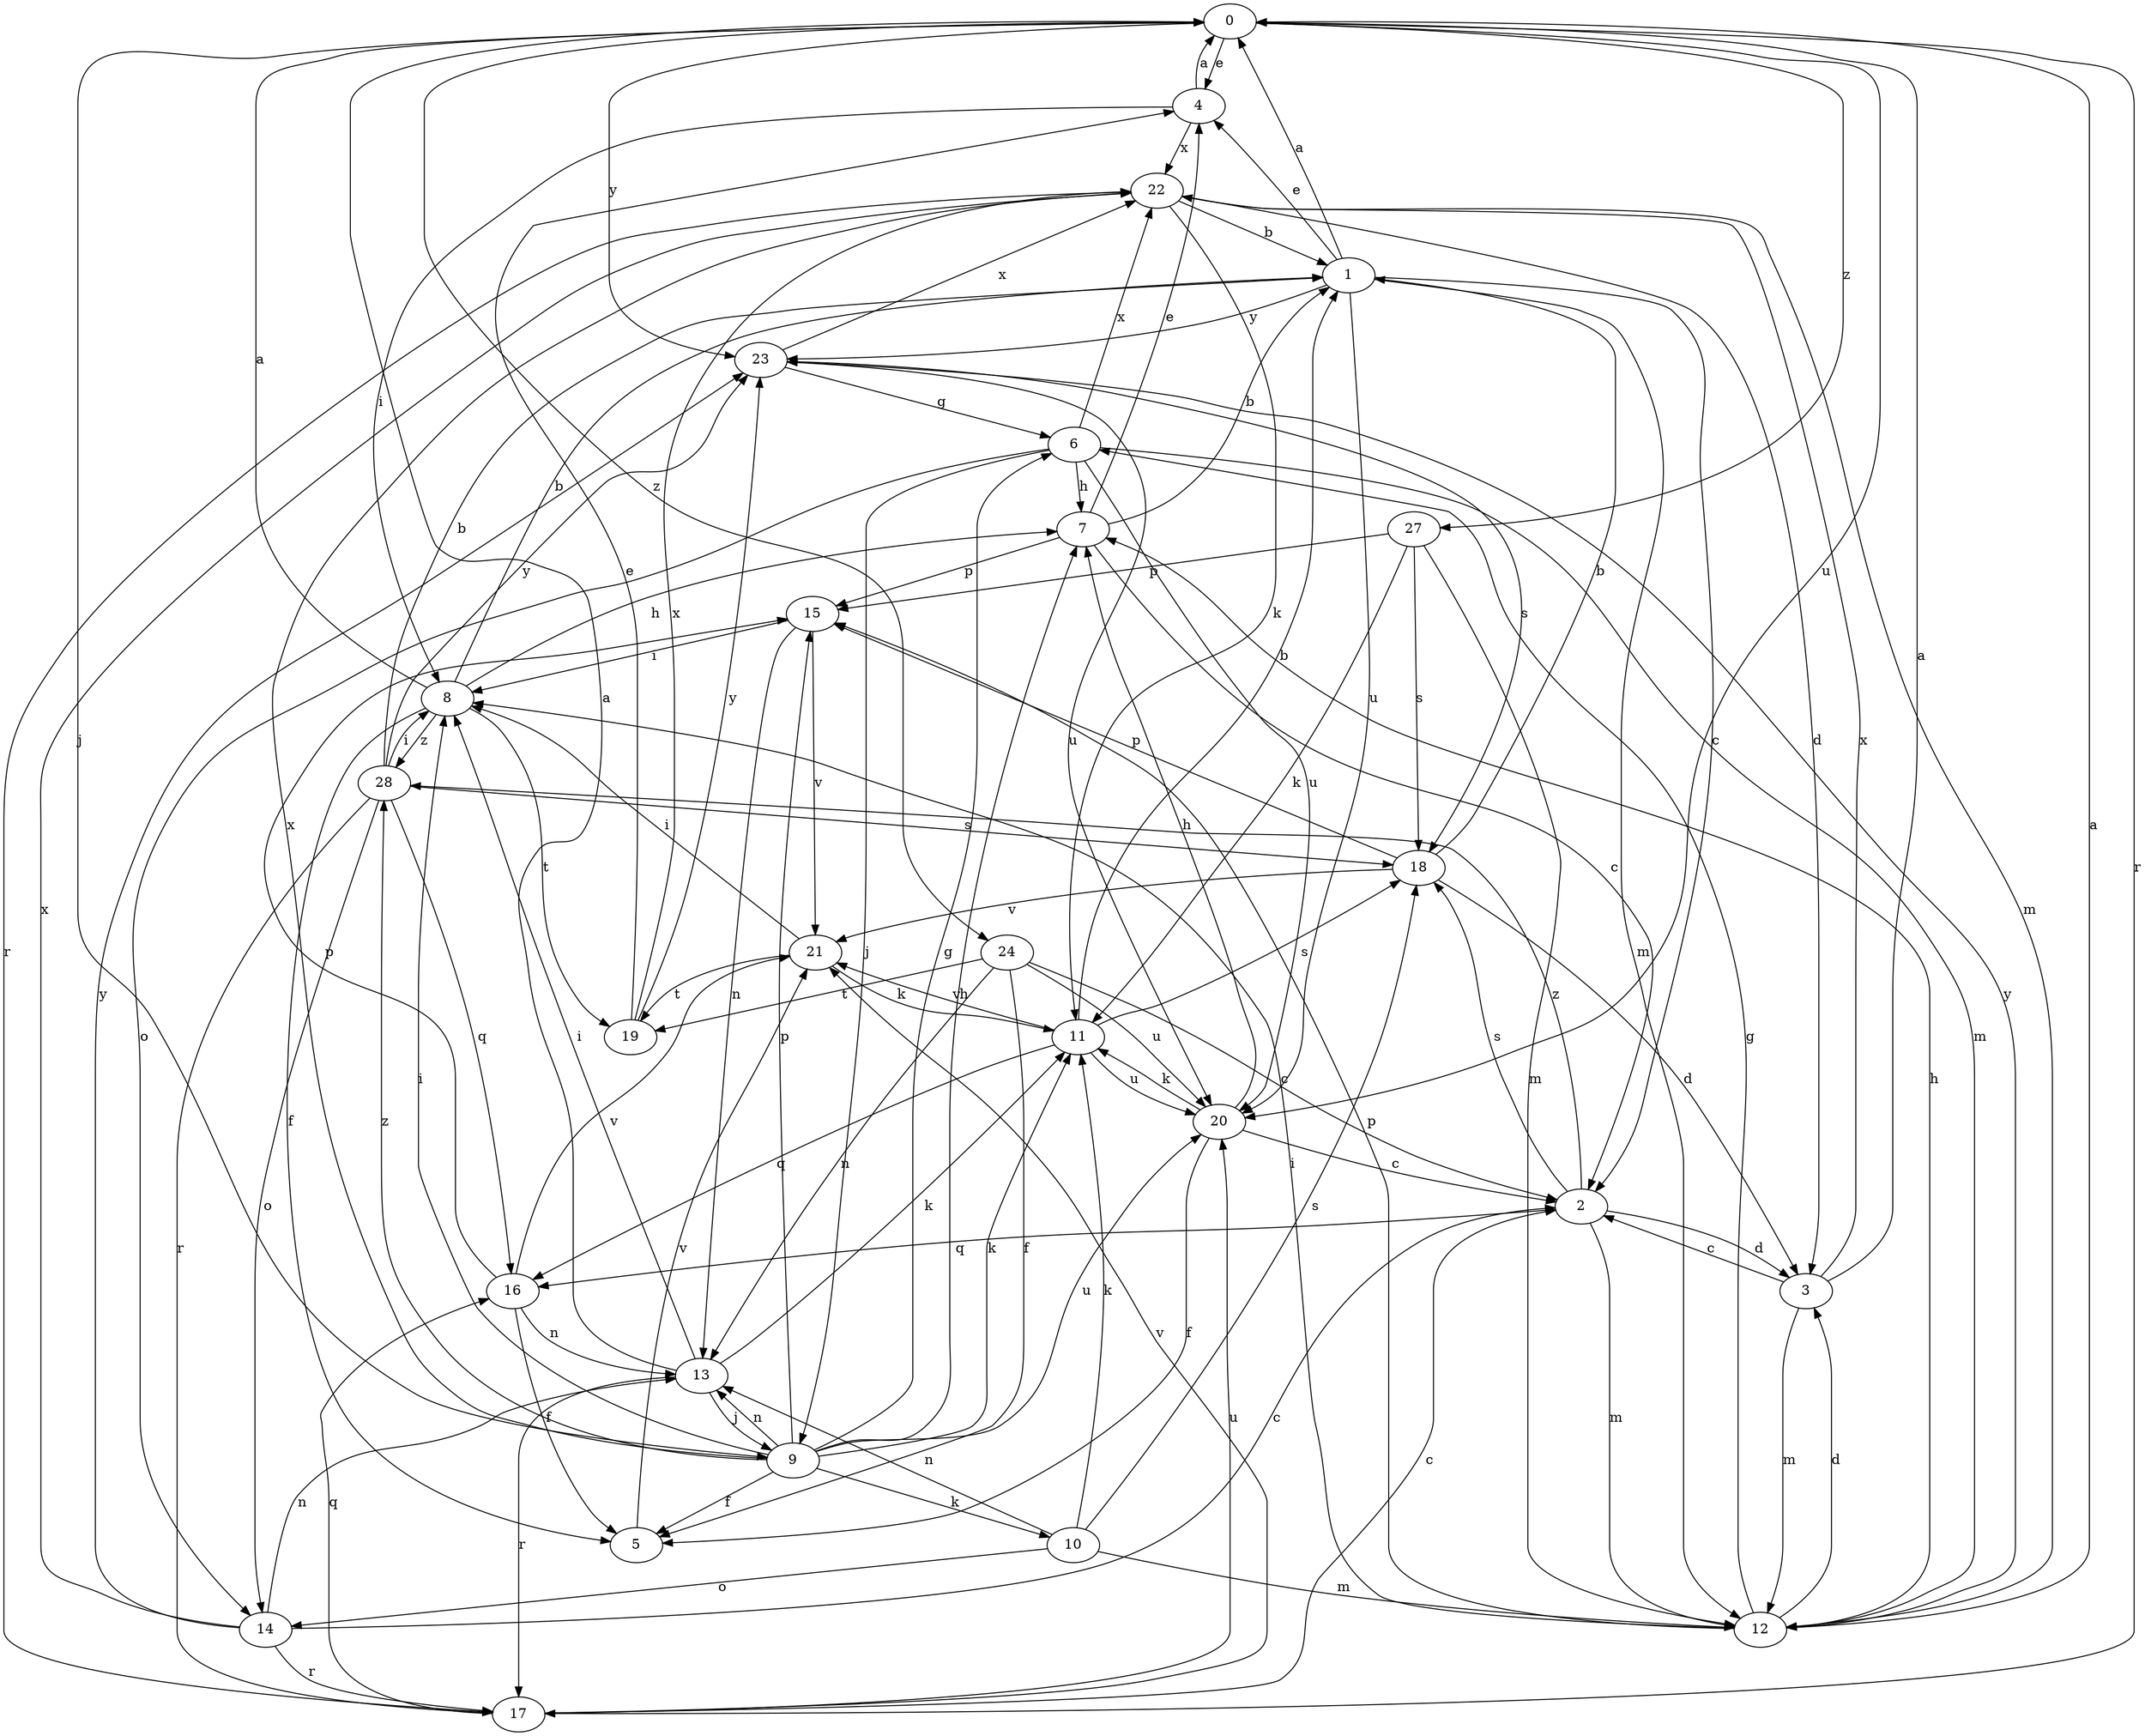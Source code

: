 strict digraph  {
0;
1;
2;
3;
4;
5;
6;
7;
8;
9;
10;
11;
12;
13;
14;
15;
16;
17;
18;
19;
20;
21;
22;
23;
24;
27;
28;
0 -> 4  [label=e];
0 -> 9  [label=j];
0 -> 17  [label=r];
0 -> 20  [label=u];
0 -> 23  [label=y];
0 -> 24  [label=z];
0 -> 27  [label=z];
1 -> 0  [label=a];
1 -> 2  [label=c];
1 -> 4  [label=e];
1 -> 12  [label=m];
1 -> 20  [label=u];
1 -> 23  [label=y];
2 -> 3  [label=d];
2 -> 12  [label=m];
2 -> 16  [label=q];
2 -> 18  [label=s];
2 -> 28  [label=z];
3 -> 0  [label=a];
3 -> 2  [label=c];
3 -> 12  [label=m];
3 -> 22  [label=x];
4 -> 0  [label=a];
4 -> 8  [label=i];
4 -> 22  [label=x];
5 -> 21  [label=v];
6 -> 7  [label=h];
6 -> 9  [label=j];
6 -> 12  [label=m];
6 -> 14  [label=o];
6 -> 20  [label=u];
6 -> 22  [label=x];
7 -> 1  [label=b];
7 -> 2  [label=c];
7 -> 4  [label=e];
7 -> 15  [label=p];
8 -> 0  [label=a];
8 -> 1  [label=b];
8 -> 5  [label=f];
8 -> 7  [label=h];
8 -> 19  [label=t];
8 -> 28  [label=z];
9 -> 5  [label=f];
9 -> 6  [label=g];
9 -> 7  [label=h];
9 -> 8  [label=i];
9 -> 10  [label=k];
9 -> 11  [label=k];
9 -> 13  [label=n];
9 -> 15  [label=p];
9 -> 20  [label=u];
9 -> 22  [label=x];
9 -> 28  [label=z];
10 -> 11  [label=k];
10 -> 12  [label=m];
10 -> 13  [label=n];
10 -> 14  [label=o];
10 -> 18  [label=s];
11 -> 1  [label=b];
11 -> 16  [label=q];
11 -> 18  [label=s];
11 -> 20  [label=u];
11 -> 21  [label=v];
12 -> 0  [label=a];
12 -> 3  [label=d];
12 -> 6  [label=g];
12 -> 7  [label=h];
12 -> 8  [label=i];
12 -> 15  [label=p];
12 -> 23  [label=y];
13 -> 0  [label=a];
13 -> 8  [label=i];
13 -> 9  [label=j];
13 -> 11  [label=k];
13 -> 17  [label=r];
14 -> 2  [label=c];
14 -> 13  [label=n];
14 -> 17  [label=r];
14 -> 22  [label=x];
14 -> 23  [label=y];
15 -> 8  [label=i];
15 -> 13  [label=n];
15 -> 21  [label=v];
16 -> 5  [label=f];
16 -> 13  [label=n];
16 -> 15  [label=p];
16 -> 21  [label=v];
17 -> 2  [label=c];
17 -> 16  [label=q];
17 -> 20  [label=u];
17 -> 21  [label=v];
18 -> 1  [label=b];
18 -> 3  [label=d];
18 -> 15  [label=p];
18 -> 21  [label=v];
19 -> 4  [label=e];
19 -> 22  [label=x];
19 -> 23  [label=y];
20 -> 2  [label=c];
20 -> 5  [label=f];
20 -> 7  [label=h];
20 -> 11  [label=k];
21 -> 8  [label=i];
21 -> 11  [label=k];
21 -> 19  [label=t];
22 -> 1  [label=b];
22 -> 3  [label=d];
22 -> 11  [label=k];
22 -> 12  [label=m];
22 -> 17  [label=r];
23 -> 6  [label=g];
23 -> 18  [label=s];
23 -> 20  [label=u];
23 -> 22  [label=x];
24 -> 2  [label=c];
24 -> 5  [label=f];
24 -> 13  [label=n];
24 -> 19  [label=t];
24 -> 20  [label=u];
27 -> 11  [label=k];
27 -> 12  [label=m];
27 -> 15  [label=p];
27 -> 18  [label=s];
28 -> 1  [label=b];
28 -> 8  [label=i];
28 -> 14  [label=o];
28 -> 16  [label=q];
28 -> 17  [label=r];
28 -> 18  [label=s];
28 -> 23  [label=y];
}
